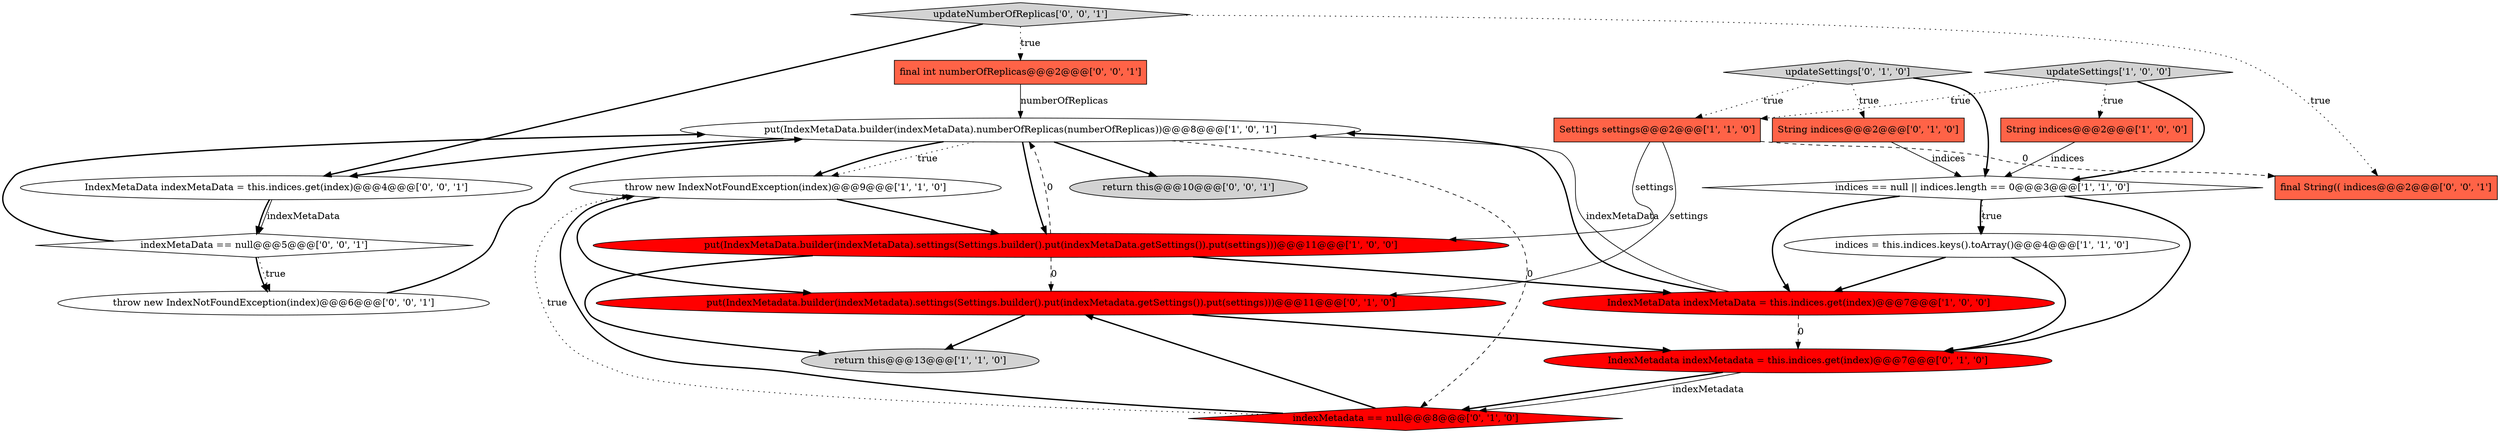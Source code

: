 digraph {
7 [style = filled, label = "put(IndexMetaData.builder(indexMetaData).numberOfReplicas(numberOfReplicas))@@@8@@@['1', '0', '1']", fillcolor = white, shape = ellipse image = "AAA0AAABBB1BBB"];
0 [style = filled, label = "String indices@@@2@@@['1', '0', '0']", fillcolor = tomato, shape = box image = "AAA0AAABBB1BBB"];
3 [style = filled, label = "throw new IndexNotFoundException(index)@@@9@@@['1', '1', '0']", fillcolor = white, shape = ellipse image = "AAA0AAABBB1BBB"];
11 [style = filled, label = "put(IndexMetadata.builder(indexMetadata).settings(Settings.builder().put(indexMetadata.getSettings()).put(settings)))@@@11@@@['0', '1', '0']", fillcolor = red, shape = ellipse image = "AAA1AAABBB2BBB"];
17 [style = filled, label = "final String(( indices@@@2@@@['0', '0', '1']", fillcolor = tomato, shape = box image = "AAA0AAABBB3BBB"];
6 [style = filled, label = "Settings settings@@@2@@@['1', '1', '0']", fillcolor = tomato, shape = box image = "AAA0AAABBB1BBB"];
20 [style = filled, label = "return this@@@10@@@['0', '0', '1']", fillcolor = lightgray, shape = ellipse image = "AAA0AAABBB3BBB"];
8 [style = filled, label = "indices = this.indices.keys().toArray()@@@4@@@['1', '1', '0']", fillcolor = white, shape = ellipse image = "AAA0AAABBB1BBB"];
14 [style = filled, label = "indexMetadata == null@@@8@@@['0', '1', '0']", fillcolor = red, shape = diamond image = "AAA1AAABBB2BBB"];
19 [style = filled, label = "updateNumberOfReplicas['0', '0', '1']", fillcolor = lightgray, shape = diamond image = "AAA0AAABBB3BBB"];
13 [style = filled, label = "String indices@@@2@@@['0', '1', '0']", fillcolor = tomato, shape = box image = "AAA0AAABBB2BBB"];
2 [style = filled, label = "return this@@@13@@@['1', '1', '0']", fillcolor = lightgray, shape = ellipse image = "AAA0AAABBB1BBB"];
21 [style = filled, label = "IndexMetaData indexMetaData = this.indices.get(index)@@@4@@@['0', '0', '1']", fillcolor = white, shape = ellipse image = "AAA0AAABBB3BBB"];
12 [style = filled, label = "updateSettings['0', '1', '0']", fillcolor = lightgray, shape = diamond image = "AAA0AAABBB2BBB"];
10 [style = filled, label = "IndexMetadata indexMetadata = this.indices.get(index)@@@7@@@['0', '1', '0']", fillcolor = red, shape = ellipse image = "AAA1AAABBB2BBB"];
4 [style = filled, label = "put(IndexMetaData.builder(indexMetaData).settings(Settings.builder().put(indexMetaData.getSettings()).put(settings)))@@@11@@@['1', '0', '0']", fillcolor = red, shape = ellipse image = "AAA1AAABBB1BBB"];
1 [style = filled, label = "indices == null || indices.length == 0@@@3@@@['1', '1', '0']", fillcolor = white, shape = diamond image = "AAA0AAABBB1BBB"];
9 [style = filled, label = "IndexMetaData indexMetaData = this.indices.get(index)@@@7@@@['1', '0', '0']", fillcolor = red, shape = ellipse image = "AAA1AAABBB1BBB"];
5 [style = filled, label = "updateSettings['1', '0', '0']", fillcolor = lightgray, shape = diamond image = "AAA0AAABBB1BBB"];
16 [style = filled, label = "throw new IndexNotFoundException(index)@@@6@@@['0', '0', '1']", fillcolor = white, shape = ellipse image = "AAA0AAABBB3BBB"];
15 [style = filled, label = "final int numberOfReplicas@@@2@@@['0', '0', '1']", fillcolor = tomato, shape = box image = "AAA0AAABBB3BBB"];
18 [style = filled, label = "indexMetaData == null@@@5@@@['0', '0', '1']", fillcolor = white, shape = diamond image = "AAA0AAABBB3BBB"];
4->9 [style = bold, label=""];
14->3 [style = bold, label=""];
8->10 [style = bold, label=""];
9->7 [style = solid, label="indexMetaData"];
9->10 [style = dashed, label="0"];
1->8 [style = bold, label=""];
18->16 [style = dotted, label="true"];
10->14 [style = bold, label=""];
19->17 [style = dotted, label="true"];
7->14 [style = dashed, label="0"];
16->7 [style = bold, label=""];
3->11 [style = bold, label=""];
5->6 [style = dotted, label="true"];
6->17 [style = dashed, label="0"];
6->11 [style = solid, label="settings"];
5->0 [style = dotted, label="true"];
7->4 [style = bold, label=""];
4->2 [style = bold, label=""];
7->20 [style = bold, label=""];
19->15 [style = dotted, label="true"];
9->7 [style = bold, label=""];
12->1 [style = bold, label=""];
3->4 [style = bold, label=""];
11->2 [style = bold, label=""];
7->3 [style = bold, label=""];
1->9 [style = bold, label=""];
21->18 [style = bold, label=""];
0->1 [style = solid, label="indices"];
5->1 [style = bold, label=""];
12->13 [style = dotted, label="true"];
6->4 [style = solid, label="settings"];
10->14 [style = solid, label="indexMetadata"];
7->3 [style = dotted, label="true"];
12->6 [style = dotted, label="true"];
11->10 [style = bold, label=""];
4->7 [style = dashed, label="0"];
8->9 [style = bold, label=""];
1->8 [style = dotted, label="true"];
14->3 [style = dotted, label="true"];
7->21 [style = bold, label=""];
19->21 [style = bold, label=""];
4->11 [style = dashed, label="0"];
18->7 [style = bold, label=""];
21->18 [style = solid, label="indexMetaData"];
1->10 [style = bold, label=""];
14->11 [style = bold, label=""];
15->7 [style = solid, label="numberOfReplicas"];
13->1 [style = solid, label="indices"];
18->16 [style = bold, label=""];
}
